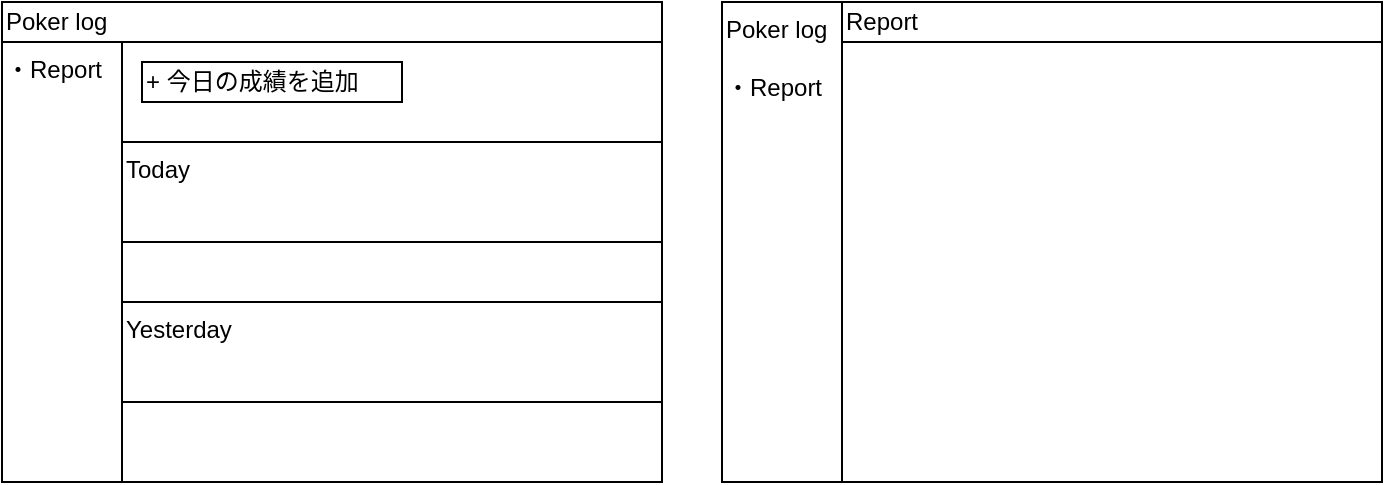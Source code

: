<mxfile>
    <diagram id="8eDVTS0hQx05EgAAORFM" name="ページ1">
        <mxGraphModel dx="666" dy="371" grid="1" gridSize="10" guides="1" tooltips="1" connect="1" arrows="1" fold="1" page="1" pageScale="1" pageWidth="827" pageHeight="1169" math="0" shadow="0">
            <root>
                <mxCell id="0"/>
                <mxCell id="1" parent="0"/>
                <mxCell id="2" value="&lt;br&gt;" style="html=1;fillColor=none;" vertex="1" parent="1">
                    <mxGeometry x="40" y="60" width="330" height="240" as="geometry"/>
                </mxCell>
                <mxCell id="3" value="・Report" style="html=1;fontColor=none;fillColor=none;align=left;verticalAlign=top;" vertex="1" parent="1">
                    <mxGeometry x="40" y="80" width="60" height="220" as="geometry"/>
                </mxCell>
                <mxCell id="4" value="Poker log" style="html=1;fontColor=none;fillColor=none;align=left;verticalAlign=middle;" vertex="1" parent="1">
                    <mxGeometry x="40" y="60" width="330" height="20" as="geometry"/>
                </mxCell>
                <mxCell id="5" value="&lt;br&gt;" style="html=1;fillColor=none;" vertex="1" parent="1">
                    <mxGeometry x="400" y="60" width="330" height="240" as="geometry"/>
                </mxCell>
                <mxCell id="6" value="Poker log&lt;br&gt;&lt;br&gt;・Report" style="html=1;fontColor=none;fillColor=none;align=left;verticalAlign=top;" vertex="1" parent="1">
                    <mxGeometry x="400" y="60" width="60" height="240" as="geometry"/>
                </mxCell>
                <mxCell id="7" value="Report" style="html=1;fontColor=none;fillColor=none;align=left;verticalAlign=middle;" vertex="1" parent="1">
                    <mxGeometry x="460" y="60" width="270" height="20" as="geometry"/>
                </mxCell>
                <mxCell id="8" value="Today" style="html=1;fontColor=none;fillColor=none;align=left;verticalAlign=top;" vertex="1" parent="1">
                    <mxGeometry x="100" y="130" width="270" height="50" as="geometry"/>
                </mxCell>
                <mxCell id="11" value="Yesterday" style="html=1;fontColor=none;fillColor=none;align=left;verticalAlign=top;" vertex="1" parent="1">
                    <mxGeometry x="100" y="210" width="270" height="50" as="geometry"/>
                </mxCell>
                <mxCell id="13" value="+ 今日の成績を追加" style="html=1;fontColor=none;fillColor=none;align=left;" vertex="1" parent="1">
                    <mxGeometry x="110" y="90" width="130" height="20" as="geometry"/>
                </mxCell>
            </root>
        </mxGraphModel>
    </diagram>
</mxfile>
